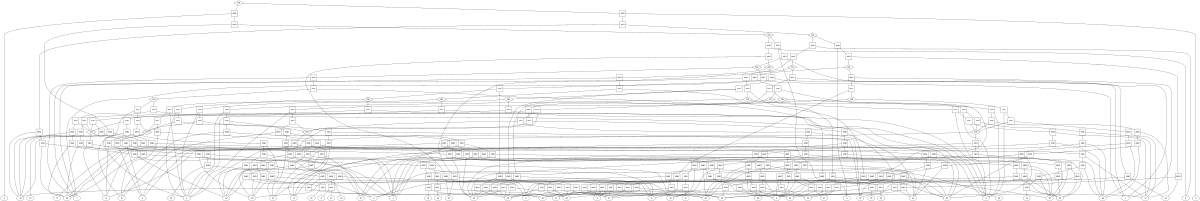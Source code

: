 graph demo_instances{
      rankdir=TB;
      size="8,5";
      node [fontname="Arial"];

      AND8 [shape=square, label="AND"];
      AND8 -- -26;
      AND8 -- -14;
      AND9 [shape=square, label="AND"];
      AND9 -- -25;
      AND9 -- AND8;
      AND10 [shape=square, label="AND"];
      AND10 -- -18;
      AND10 -- AND9;
      AND11 [shape=square, label="AND"];
      AND11 -- -17;
      AND11 -- AND10;
      AND12 [shape=square, label="AND"];
      AND12 -- -6;
      AND12 -- AND11;
      AND13 [shape=square, label="AND"];
      AND13 -- 13;
      AND13 -- AND12;
      AND18 [shape=square, label="AND"];
      AND18 -- -22;
      AND18 -- -30;
      AND19 [shape=square, label="AND"];
      AND19 -- -10;
      AND19 -- AND18;
      AND24 [shape=square, label="AND"];
      AND24 -- -20;
      AND24 -- -28;
      AND25 [shape=square, label="AND"];
      AND25 -- -8;
      AND25 -- AND24;
      AND34 [shape=square, label="AND"];
      AND34 -- -27;
      AND34 -- -29;
      AND35 [shape=square, label="AND"];
      AND35 -- -24;
      AND35 -- AND34;
      AND36 [shape=square, label="AND"];
      AND36 -- -23;
      AND36 -- AND35;
      AND37 [shape=square, label="AND"];
      AND37 -- -2;
      AND37 -- AND36;
      AND38 [shape=square, label="AND"];
      AND38 -- 21;
      AND38 -- AND37;
      AND39 [shape=square, label="AND"];
      AND39 -- 19;
      AND39 -- AND38;
      AND46 [shape=square, label="AND"];
      AND46 -- -15;
      AND46 -- -11;
      AND47 [shape=square, label="AND"];
      AND47 -- -3;
      AND47 -- AND46;
      AND48 [shape=square, label="AND"];
      AND48 -- 16;
      AND48 -- AND47;
      AND49 [shape=square, label="AND"];
      AND49 -- 12;
      AND49 -- AND48;
      AND50 [shape=square, label="AND"];
      AND50 -- 4;
      AND50 -- AND49;
      AND57 [shape=square, label="AND"];
      AND57 -- 11;
      AND57 -- 15;
      AND58 [shape=square, label="AND"];
      AND58 -- 3;
      AND58 -- AND57;
      AND59 [shape=square, label="AND"];
      AND59 -- -12;
      AND59 -- AND58;
      AND60 [shape=square, label="AND"];
      AND60 -- -16;
      AND60 -- AND59;
      AND61 [shape=square, label="AND"];
      AND61 -- -4;
      AND61 -- AND60;
      OR62 [shape=diamond, label="OR"];
      OR62 -- AND50;
      OR62 -- AND61;
      AND63 [shape=square, label="AND"];
      AND63 -- AND39;
      AND63 -- OR62;
      AND64 [shape=square, label="AND"];
      AND64 -- 1;
      AND64 -- AND63;
      AND71 [shape=square, label="AND"];
      AND71 -- 27;
      AND71 -- 29;
      AND72 [shape=square, label="AND"];
      AND72 -- 2;
      AND72 -- AND71;
      AND73 [shape=square, label="AND"];
      AND73 -- -21;
      AND73 -- AND72;
      AND74 [shape=square, label="AND"];
      AND74 -- -19;
      AND74 -- AND73;
      AND75 [shape=square, label="AND"];
      AND75 -- -16;
      AND75 -- AND74;
      AND76 [shape=square, label="AND"];
      AND76 -- -15;
      AND76 -- AND75;
      AND78 [shape=square, label="AND"];
      AND78 -- -11;
      AND78 -- 24;
      AND79 [shape=square, label="AND"];
      AND79 -- -23;
      AND79 -- AND78;
      AND80 [shape=square, label="AND"];
      AND80 -- -3;
      AND80 -- AND79;
      AND81 [shape=square, label="AND"];
      AND81 -- 12;
      AND81 -- AND80;
      AND82 [shape=square, label="AND"];
      AND82 -- 4;
      AND82 -- AND81;
      AND84 [shape=square, label="AND"];
      AND84 -- 11;
      AND84 -- 23;
      AND85 [shape=square, label="AND"];
      AND85 -- 3;
      AND85 -- AND84;
      AND86 [shape=square, label="AND"];
      AND86 -- -12;
      AND86 -- AND85;
      AND87 [shape=square, label="AND"];
      AND87 -- -24;
      AND87 -- AND86;
      AND88 [shape=square, label="AND"];
      AND88 -- -4;
      AND88 -- AND87;
      OR89 [shape=diamond, label="OR"];
      OR89 -- AND82;
      OR89 -- AND88;
      AND90 [shape=square, label="AND"];
      AND90 -- AND76;
      AND90 -- OR89;
      AND91 [shape=square, label="AND"];
      AND91 -- -1;
      AND91 -- AND90;
      OR92 [shape=diamond, label="OR"];
      OR92 -- AND64;
      OR92 -- AND91;
      AND93 [shape=square, label="AND"];
      AND93 -- AND25;
      AND93 -- OR92;
      AND94 [shape=square, label="AND"];
      AND94 -- 7;
      AND94 -- AND93;
      AND97 [shape=square, label="AND"];
      AND97 -- -27;
      AND97 -- 8;
      AND98 [shape=square, label="AND"];
      AND98 -- -19;
      AND98 -- AND97;
      AND100 [shape=square, label="AND"];
      AND100 -- -28;
      AND100 -- -29;
      AND101 [shape=square, label="AND"];
      AND101 -- -24;
      AND101 -- AND100;
      AND102 [shape=square, label="AND"];
      AND102 -- -23;
      AND102 -- AND101;
      AND103 [shape=square, label="AND"];
      AND103 -- -2;
      AND103 -- AND102;
      AND104 [shape=square, label="AND"];
      AND104 -- 21;
      AND104 -- AND103;
      AND105 [shape=square, label="AND"];
      AND105 -- 20;
      AND105 -- AND104;
      AND106 [shape=square, label="AND"];
      AND106 -- AND105;
      AND106 -- OR62;
      AND107 [shape=square, label="AND"];
      AND107 -- 1;
      AND107 -- AND106;
      AND109 [shape=square, label="AND"];
      AND109 -- 28;
      AND109 -- 29;
      AND110 [shape=square, label="AND"];
      AND110 -- 2;
      AND110 -- AND109;
      AND111 [shape=square, label="AND"];
      AND111 -- -21;
      AND111 -- AND110;
      AND112 [shape=square, label="AND"];
      AND112 -- -20;
      AND112 -- AND111;
      AND113 [shape=square, label="AND"];
      AND113 -- -16;
      AND113 -- AND112;
      AND114 [shape=square, label="AND"];
      AND114 -- -15;
      AND114 -- AND113;
      AND115 [shape=square, label="AND"];
      AND115 -- AND114;
      AND115 -- OR89;
      AND116 [shape=square, label="AND"];
      AND116 -- -1;
      AND116 -- AND115;
      OR117 [shape=diamond, label="OR"];
      OR117 -- AND107;
      OR117 -- AND116;
      AND118 [shape=square, label="AND"];
      AND118 -- AND98;
      AND118 -- OR117;
      AND119 [shape=square, label="AND"];
      AND119 -- -7;
      AND119 -- AND118;
      OR120 [shape=diamond, label="OR"];
      OR120 -- AND94;
      OR120 -- AND119;
      AND121 [shape=square, label="AND"];
      AND121 -- AND19;
      AND121 -- OR120;
      AND122 [shape=square, label="AND"];
      AND122 -- 9;
      AND122 -- AND121;
      AND125 [shape=square, label="AND"];
      AND125 -- -21;
      AND125 -- -29;
      AND126 [shape=square, label="AND"];
      AND126 -- 10;
      AND126 -- AND125;
      AND127 [shape=square, label="AND"];
      AND127 -- -20;
      AND127 -- -28;
      AND128 [shape=square, label="AND"];
      AND128 -- -8;
      AND128 -- AND127;
      AND130 [shape=square, label="AND"];
      AND130 -- -27;
      AND130 -- -30;
      AND131 [shape=square, label="AND"];
      AND131 -- -24;
      AND131 -- AND130;
      AND132 [shape=square, label="AND"];
      AND132 -- -23;
      AND132 -- AND131;
      AND133 [shape=square, label="AND"];
      AND133 -- -2;
      AND133 -- AND132;
      AND134 [shape=square, label="AND"];
      AND134 -- 22;
      AND134 -- AND133;
      AND135 [shape=square, label="AND"];
      AND135 -- 19;
      AND135 -- AND134;
      AND136 [shape=square, label="AND"];
      AND136 -- AND135;
      AND136 -- OR62;
      AND137 [shape=square, label="AND"];
      AND137 -- 1;
      AND137 -- AND136;
      AND139 [shape=square, label="AND"];
      AND139 -- 27;
      AND139 -- 30;
      AND140 [shape=square, label="AND"];
      AND140 -- 2;
      AND140 -- AND139;
      AND141 [shape=square, label="AND"];
      AND141 -- -22;
      AND141 -- AND140;
      AND142 [shape=square, label="AND"];
      AND142 -- -19;
      AND142 -- AND141;
      AND143 [shape=square, label="AND"];
      AND143 -- -16;
      AND143 -- AND142;
      AND144 [shape=square, label="AND"];
      AND144 -- -15;
      AND144 -- AND143;
      AND145 [shape=square, label="AND"];
      AND145 -- AND144;
      AND145 -- OR89;
      AND146 [shape=square, label="AND"];
      AND146 -- -1;
      AND146 -- AND145;
      OR147 [shape=diamond, label="OR"];
      OR147 -- AND137;
      OR147 -- AND146;
      AND148 [shape=square, label="AND"];
      AND148 -- AND128;
      AND148 -- OR147;
      AND149 [shape=square, label="AND"];
      AND149 -- 7;
      AND149 -- AND148;
      AND150 [shape=square, label="AND"];
      AND150 -- -27;
      AND150 -- 8;
      AND151 [shape=square, label="AND"];
      AND151 -- -19;
      AND151 -- AND150;
      AND152 [shape=square, label="AND"];
      AND152 -- -28;
      AND152 -- -30;
      AND153 [shape=square, label="AND"];
      AND153 -- -24;
      AND153 -- AND152;
      AND154 [shape=square, label="AND"];
      AND154 -- -23;
      AND154 -- AND153;
      AND155 [shape=square, label="AND"];
      AND155 -- -2;
      AND155 -- AND154;
      AND156 [shape=square, label="AND"];
      AND156 -- 22;
      AND156 -- AND155;
      AND157 [shape=square, label="AND"];
      AND157 -- 20;
      AND157 -- AND156;
      AND158 [shape=square, label="AND"];
      AND158 -- AND157;
      AND158 -- OR62;
      AND159 [shape=square, label="AND"];
      AND159 -- 1;
      AND159 -- AND158;
      AND160 [shape=square, label="AND"];
      AND160 -- 28;
      AND160 -- 30;
      AND161 [shape=square, label="AND"];
      AND161 -- 2;
      AND161 -- AND160;
      AND162 [shape=square, label="AND"];
      AND162 -- -22;
      AND162 -- AND161;
      AND163 [shape=square, label="AND"];
      AND163 -- -20;
      AND163 -- AND162;
      AND164 [shape=square, label="AND"];
      AND164 -- -16;
      AND164 -- AND163;
      AND165 [shape=square, label="AND"];
      AND165 -- -15;
      AND165 -- AND164;
      AND166 [shape=square, label="AND"];
      AND166 -- AND165;
      AND166 -- OR89;
      AND167 [shape=square, label="AND"];
      AND167 -- -1;
      AND167 -- AND166;
      OR168 [shape=diamond, label="OR"];
      OR168 -- AND159;
      OR168 -- AND167;
      AND169 [shape=square, label="AND"];
      AND169 -- AND151;
      AND169 -- OR168;
      AND170 [shape=square, label="AND"];
      AND170 -- -7;
      AND170 -- AND169;
      OR171 [shape=diamond, label="OR"];
      OR171 -- AND149;
      OR171 -- AND170;
      AND172 [shape=square, label="AND"];
      AND172 -- AND126;
      AND172 -- OR171;
      AND173 [shape=square, label="AND"];
      AND173 -- -9;
      AND173 -- AND172;
      OR174 [shape=diamond, label="OR"];
      OR174 -- AND122;
      OR174 -- AND173;
      AND175 [shape=square, label="AND"];
      AND175 -- AND13;
      AND175 -- OR174;
      AND176 [shape=square, label="AND"];
      AND176 -- 5;
      AND176 -- AND175;
      AND181 [shape=square, label="AND"];
      AND181 -- 6;
      AND181 -- 14;
      AND182 [shape=square, label="AND"];
      AND182 -- -13;
      AND182 -- AND181;
      AND183 [shape=square, label="AND"];
      AND183 -- -24;
      AND183 -- AND182;
      AND184 [shape=square, label="AND"];
      AND184 -- -23;
      AND184 -- AND183;
      AND185 [shape=square, label="AND"];
      AND185 -- -16;
      AND185 -- AND184;
      AND186 [shape=square, label="AND"];
      AND186 -- -15;
      AND186 -- AND185;
      AND187 [shape=square, label="AND"];
      AND187 -- -22;
      AND187 -- -30;
      AND188 [shape=square, label="AND"];
      AND188 -- -10;
      AND188 -- AND187;
      AND189 [shape=square, label="AND"];
      AND189 -- -20;
      AND189 -- -28;
      AND190 [shape=square, label="AND"];
      AND190 -- -8;
      AND190 -- AND189;
      AND191 [shape=square, label="AND"];
      AND191 -- -27;
      AND191 -- -29;
      AND192 [shape=square, label="AND"];
      AND192 -- -26;
      AND192 -- AND191;
      AND193 [shape=square, label="AND"];
      AND193 -- -25;
      AND193 -- AND192;
      AND194 [shape=square, label="AND"];
      AND194 -- -2;
      AND194 -- AND193;
      AND195 [shape=square, label="AND"];
      AND195 -- 21;
      AND195 -- AND194;
      AND196 [shape=square, label="AND"];
      AND196 -- 19;
      AND196 -- AND195;
      AND198 [shape=square, label="AND"];
      AND198 -- -17;
      AND198 -- -11;
      AND199 [shape=square, label="AND"];
      AND199 -- -3;
      AND199 -- AND198;
      AND200 [shape=square, label="AND"];
      AND200 -- 18;
      AND200 -- AND199;
      AND201 [shape=square, label="AND"];
      AND201 -- 12;
      AND201 -- AND200;
      AND202 [shape=square, label="AND"];
      AND202 -- 4;
      AND202 -- AND201;
      AND204 [shape=square, label="AND"];
      AND204 -- 11;
      AND204 -- 17;
      AND205 [shape=square, label="AND"];
      AND205 -- 3;
      AND205 -- AND204;
      AND206 [shape=square, label="AND"];
      AND206 -- -12;
      AND206 -- AND205;
      AND207 [shape=square, label="AND"];
      AND207 -- -18;
      AND207 -- AND206;
      AND208 [shape=square, label="AND"];
      AND208 -- -4;
      AND208 -- AND207;
      OR209 [shape=diamond, label="OR"];
      OR209 -- AND202;
      OR209 -- AND208;
      AND210 [shape=square, label="AND"];
      AND210 -- AND196;
      AND210 -- OR209;
      AND211 [shape=square, label="AND"];
      AND211 -- 1;
      AND211 -- AND210;
      AND212 [shape=square, label="AND"];
      AND212 -- 27;
      AND212 -- 29;
      AND213 [shape=square, label="AND"];
      AND213 -- 2;
      AND213 -- AND212;
      AND214 [shape=square, label="AND"];
      AND214 -- -21;
      AND214 -- AND213;
      AND215 [shape=square, label="AND"];
      AND215 -- -19;
      AND215 -- AND214;
      AND216 [shape=square, label="AND"];
      AND216 -- -18;
      AND216 -- AND215;
      AND217 [shape=square, label="AND"];
      AND217 -- -17;
      AND217 -- AND216;
      AND219 [shape=square, label="AND"];
      AND219 -- -11;
      AND219 -- 26;
      AND220 [shape=square, label="AND"];
      AND220 -- -25;
      AND220 -- AND219;
      AND221 [shape=square, label="AND"];
      AND221 -- -3;
      AND221 -- AND220;
      AND222 [shape=square, label="AND"];
      AND222 -- 12;
      AND222 -- AND221;
      AND223 [shape=square, label="AND"];
      AND223 -- 4;
      AND223 -- AND222;
      AND225 [shape=square, label="AND"];
      AND225 -- 11;
      AND225 -- 25;
      AND226 [shape=square, label="AND"];
      AND226 -- 3;
      AND226 -- AND225;
      AND227 [shape=square, label="AND"];
      AND227 -- -12;
      AND227 -- AND226;
      AND228 [shape=square, label="AND"];
      AND228 -- -26;
      AND228 -- AND227;
      AND229 [shape=square, label="AND"];
      AND229 -- -4;
      AND229 -- AND228;
      OR230 [shape=diamond, label="OR"];
      OR230 -- AND223;
      OR230 -- AND229;
      AND231 [shape=square, label="AND"];
      AND231 -- AND217;
      AND231 -- OR230;
      AND232 [shape=square, label="AND"];
      AND232 -- -1;
      AND232 -- AND231;
      OR233 [shape=diamond, label="OR"];
      OR233 -- AND211;
      OR233 -- AND232;
      AND234 [shape=square, label="AND"];
      AND234 -- AND190;
      AND234 -- OR233;
      AND235 [shape=square, label="AND"];
      AND235 -- 7;
      AND235 -- AND234;
      AND236 [shape=square, label="AND"];
      AND236 -- -27;
      AND236 -- 8;
      AND237 [shape=square, label="AND"];
      AND237 -- -19;
      AND237 -- AND236;
      AND238 [shape=square, label="AND"];
      AND238 -- -28;
      AND238 -- -29;
      AND239 [shape=square, label="AND"];
      AND239 -- -26;
      AND239 -- AND238;
      AND240 [shape=square, label="AND"];
      AND240 -- -25;
      AND240 -- AND239;
      AND241 [shape=square, label="AND"];
      AND241 -- -2;
      AND241 -- AND240;
      AND242 [shape=square, label="AND"];
      AND242 -- 21;
      AND242 -- AND241;
      AND243 [shape=square, label="AND"];
      AND243 -- 20;
      AND243 -- AND242;
      AND244 [shape=square, label="AND"];
      AND244 -- AND243;
      AND244 -- OR209;
      AND245 [shape=square, label="AND"];
      AND245 -- 1;
      AND245 -- AND244;
      AND246 [shape=square, label="AND"];
      AND246 -- 28;
      AND246 -- 29;
      AND247 [shape=square, label="AND"];
      AND247 -- 2;
      AND247 -- AND246;
      AND248 [shape=square, label="AND"];
      AND248 -- -21;
      AND248 -- AND247;
      AND249 [shape=square, label="AND"];
      AND249 -- -20;
      AND249 -- AND248;
      AND250 [shape=square, label="AND"];
      AND250 -- -18;
      AND250 -- AND249;
      AND251 [shape=square, label="AND"];
      AND251 -- -17;
      AND251 -- AND250;
      AND252 [shape=square, label="AND"];
      AND252 -- AND251;
      AND252 -- OR230;
      AND253 [shape=square, label="AND"];
      AND253 -- -1;
      AND253 -- AND252;
      OR254 [shape=diamond, label="OR"];
      OR254 -- AND245;
      OR254 -- AND253;
      AND255 [shape=square, label="AND"];
      AND255 -- AND237;
      AND255 -- OR254;
      AND256 [shape=square, label="AND"];
      AND256 -- -7;
      AND256 -- AND255;
      OR257 [shape=diamond, label="OR"];
      OR257 -- AND235;
      OR257 -- AND256;
      AND258 [shape=square, label="AND"];
      AND258 -- AND188;
      AND258 -- OR257;
      AND259 [shape=square, label="AND"];
      AND259 -- 9;
      AND259 -- AND258;
      AND260 [shape=square, label="AND"];
      AND260 -- -21;
      AND260 -- -29;
      AND261 [shape=square, label="AND"];
      AND261 -- 10;
      AND261 -- AND260;
      AND262 [shape=square, label="AND"];
      AND262 -- -20;
      AND262 -- -28;
      AND263 [shape=square, label="AND"];
      AND263 -- -8;
      AND263 -- AND262;
      AND264 [shape=square, label="AND"];
      AND264 -- -27;
      AND264 -- -30;
      AND265 [shape=square, label="AND"];
      AND265 -- -26;
      AND265 -- AND264;
      AND266 [shape=square, label="AND"];
      AND266 -- -25;
      AND266 -- AND265;
      AND267 [shape=square, label="AND"];
      AND267 -- -2;
      AND267 -- AND266;
      AND268 [shape=square, label="AND"];
      AND268 -- 22;
      AND268 -- AND267;
      AND269 [shape=square, label="AND"];
      AND269 -- 19;
      AND269 -- AND268;
      AND270 [shape=square, label="AND"];
      AND270 -- AND269;
      AND270 -- OR209;
      AND271 [shape=square, label="AND"];
      AND271 -- 1;
      AND271 -- AND270;
      AND272 [shape=square, label="AND"];
      AND272 -- 27;
      AND272 -- 30;
      AND273 [shape=square, label="AND"];
      AND273 -- 2;
      AND273 -- AND272;
      AND274 [shape=square, label="AND"];
      AND274 -- -22;
      AND274 -- AND273;
      AND275 [shape=square, label="AND"];
      AND275 -- -19;
      AND275 -- AND274;
      AND276 [shape=square, label="AND"];
      AND276 -- -18;
      AND276 -- AND275;
      AND277 [shape=square, label="AND"];
      AND277 -- -17;
      AND277 -- AND276;
      AND278 [shape=square, label="AND"];
      AND278 -- AND277;
      AND278 -- OR230;
      AND279 [shape=square, label="AND"];
      AND279 -- -1;
      AND279 -- AND278;
      OR280 [shape=diamond, label="OR"];
      OR280 -- AND271;
      OR280 -- AND279;
      AND281 [shape=square, label="AND"];
      AND281 -- AND263;
      AND281 -- OR280;
      AND282 [shape=square, label="AND"];
      AND282 -- 7;
      AND282 -- AND281;
      AND283 [shape=square, label="AND"];
      AND283 -- -27;
      AND283 -- 8;
      AND284 [shape=square, label="AND"];
      AND284 -- -19;
      AND284 -- AND283;
      AND285 [shape=square, label="AND"];
      AND285 -- -28;
      AND285 -- -30;
      AND286 [shape=square, label="AND"];
      AND286 -- -26;
      AND286 -- AND285;
      AND287 [shape=square, label="AND"];
      AND287 -- -25;
      AND287 -- AND286;
      AND288 [shape=square, label="AND"];
      AND288 -- -2;
      AND288 -- AND287;
      AND289 [shape=square, label="AND"];
      AND289 -- 22;
      AND289 -- AND288;
      AND290 [shape=square, label="AND"];
      AND290 -- 20;
      AND290 -- AND289;
      AND291 [shape=square, label="AND"];
      AND291 -- AND290;
      AND291 -- OR209;
      AND292 [shape=square, label="AND"];
      AND292 -- 1;
      AND292 -- AND291;
      AND293 [shape=square, label="AND"];
      AND293 -- 28;
      AND293 -- 30;
      AND294 [shape=square, label="AND"];
      AND294 -- 2;
      AND294 -- AND293;
      AND295 [shape=square, label="AND"];
      AND295 -- -22;
      AND295 -- AND294;
      AND296 [shape=square, label="AND"];
      AND296 -- -20;
      AND296 -- AND295;
      AND297 [shape=square, label="AND"];
      AND297 -- -18;
      AND297 -- AND296;
      AND298 [shape=square, label="AND"];
      AND298 -- -17;
      AND298 -- AND297;
      AND299 [shape=square, label="AND"];
      AND299 -- AND298;
      AND299 -- OR230;
      AND300 [shape=square, label="AND"];
      AND300 -- -1;
      AND300 -- AND299;
      OR301 [shape=diamond, label="OR"];
      OR301 -- AND292;
      OR301 -- AND300;
      AND302 [shape=square, label="AND"];
      AND302 -- AND284;
      AND302 -- OR301;
      AND303 [shape=square, label="AND"];
      AND303 -- -7;
      AND303 -- AND302;
      OR304 [shape=diamond, label="OR"];
      OR304 -- AND282;
      OR304 -- AND303;
      AND305 [shape=square, label="AND"];
      AND305 -- AND261;
      AND305 -- OR304;
      AND306 [shape=square, label="AND"];
      AND306 -- -9;
      AND306 -- AND305;
      OR307 [shape=diamond, label="OR"];
      OR307 -- AND259;
      OR307 -- AND306;
      AND308 [shape=square, label="AND"];
      AND308 -- AND186;
      AND308 -- OR307;
      AND309 [shape=square, label="AND"];
      AND309 -- -5;
      AND309 -- AND308;
      OR310 [shape=diamond, label="OR"];
      OR310 -- AND176;
      OR310 -- AND309;
      {rank=same;5; 13; -6; -17; -18; -25; -26; -14; 9; -10; -22; -30; 7; -8; -20; -28; 1; 19; 21; -2; -23; -24; -27; -29; 4; 12; 16; -3; -15; -11; -4; -16; -12; 3; 11; 15; -1; -19; -21; 2; 27; 29; 24; 23; -7; 8; 20; 28; -9; 10; 22; 30; -5; -13; 6; 14; 18; 17; 26; 25; }
}